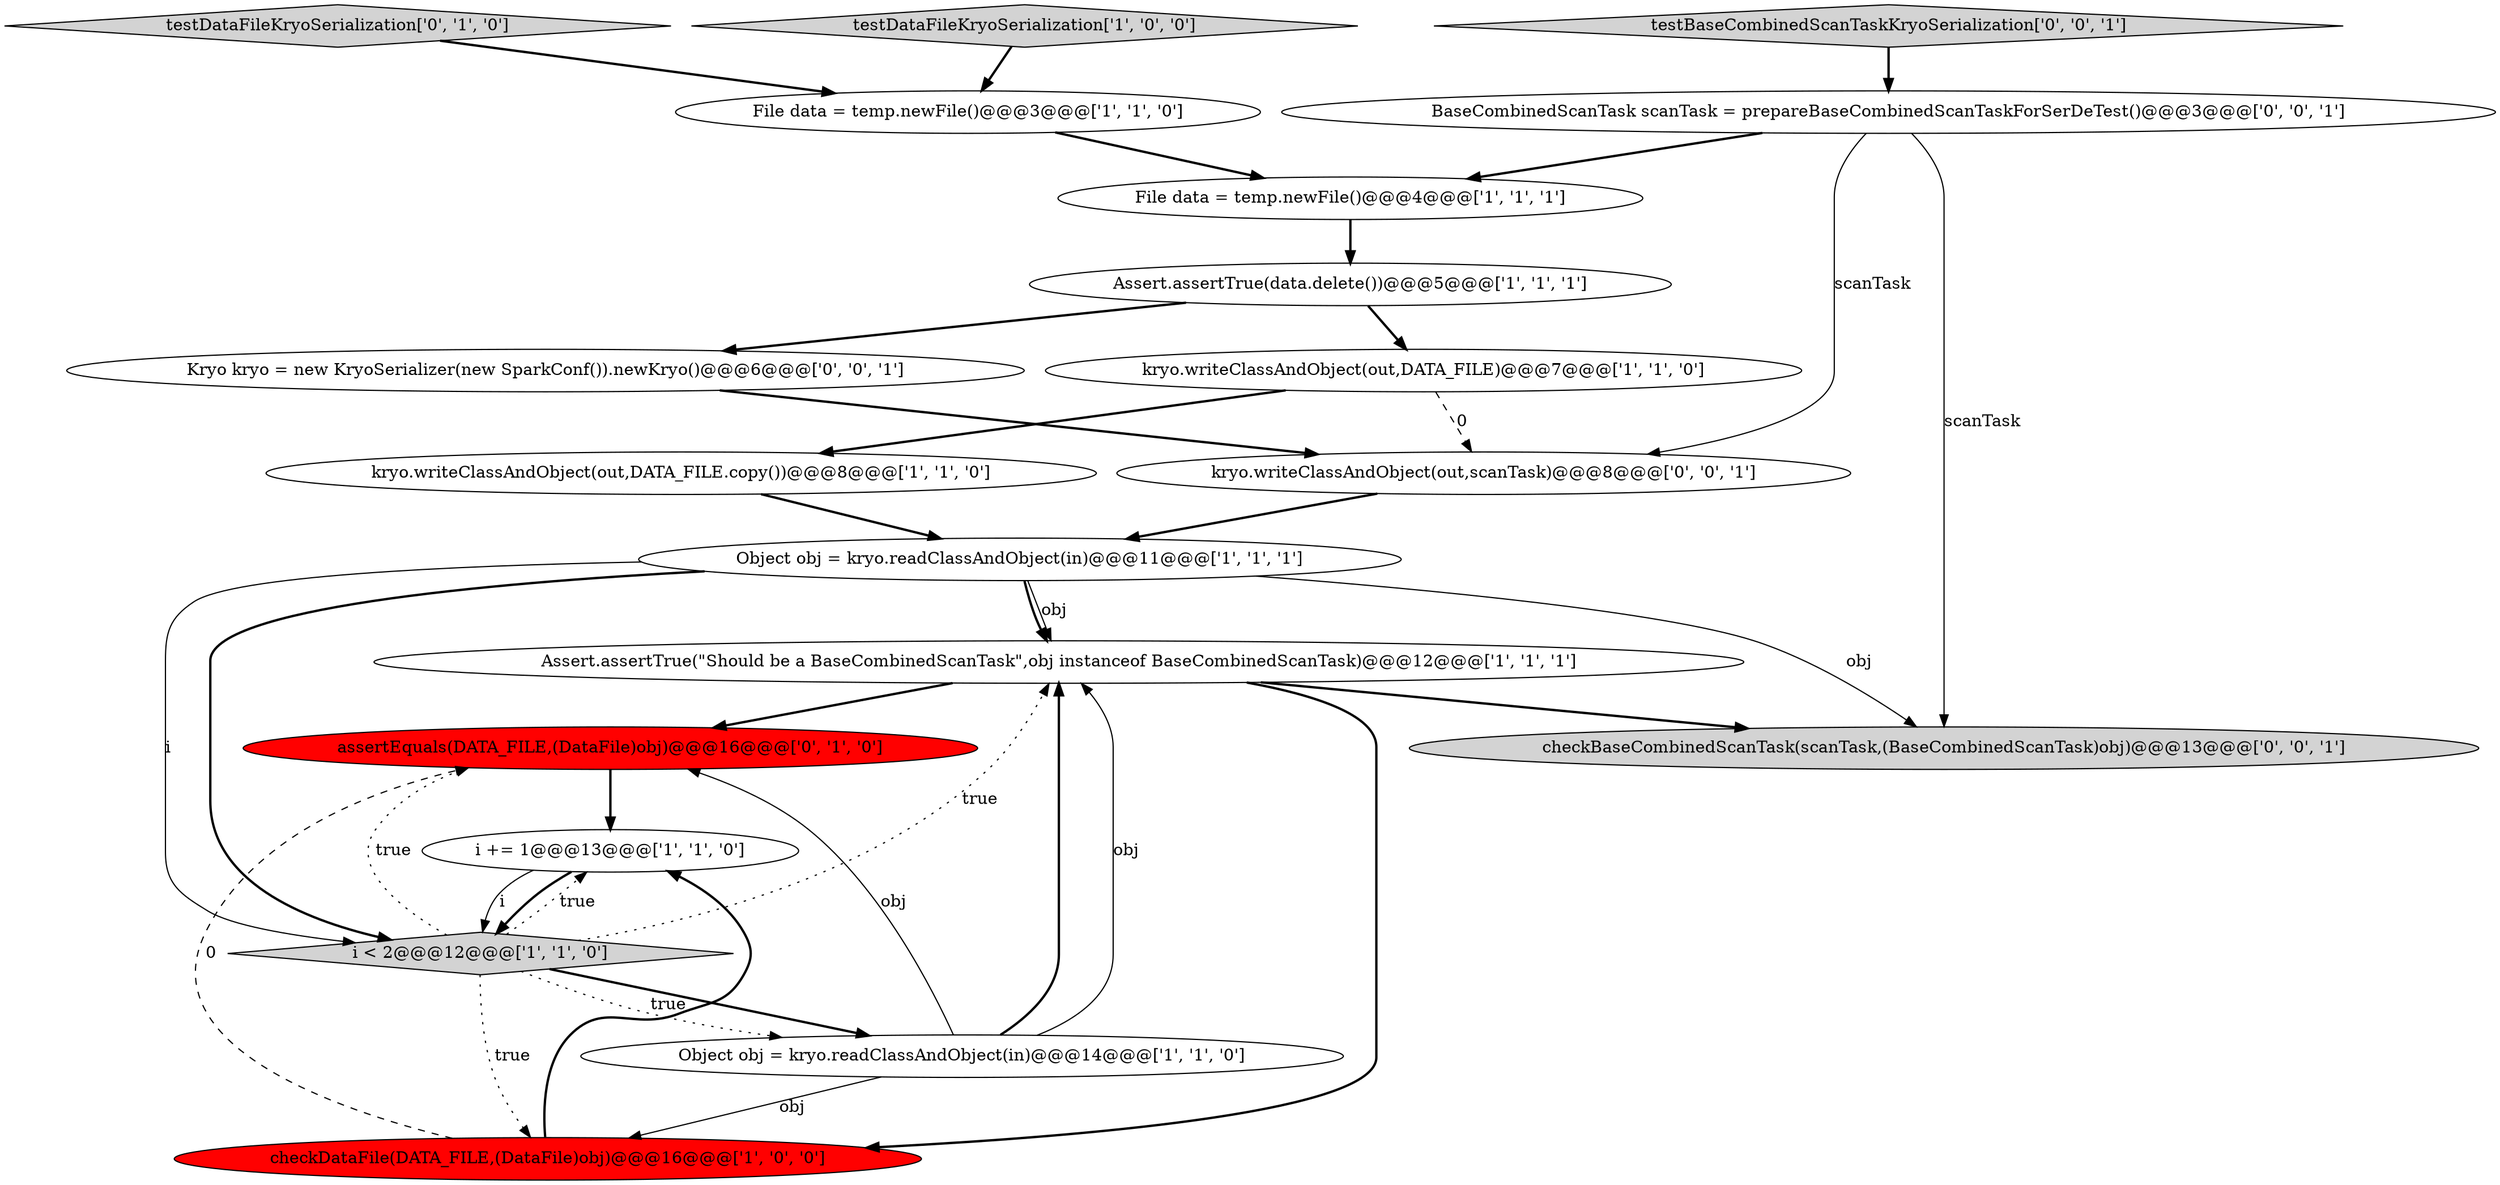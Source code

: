 digraph {
8 [style = filled, label = "testDataFileKryoSerialization['1', '0', '0']", fillcolor = lightgray, shape = diamond image = "AAA0AAABBB1BBB"];
10 [style = filled, label = "Object obj = kryo.readClassAndObject(in)@@@11@@@['1', '1', '1']", fillcolor = white, shape = ellipse image = "AAA0AAABBB1BBB"];
9 [style = filled, label = "Assert.assertTrue(data.delete())@@@5@@@['1', '1', '1']", fillcolor = white, shape = ellipse image = "AAA0AAABBB1BBB"];
16 [style = filled, label = "testBaseCombinedScanTaskKryoSerialization['0', '0', '1']", fillcolor = lightgray, shape = diamond image = "AAA0AAABBB3BBB"];
12 [style = filled, label = "assertEquals(DATA_FILE,(DataFile)obj)@@@16@@@['0', '1', '0']", fillcolor = red, shape = ellipse image = "AAA1AAABBB2BBB"];
14 [style = filled, label = "Kryo kryo = new KryoSerializer(new SparkConf()).newKryo()@@@6@@@['0', '0', '1']", fillcolor = white, shape = ellipse image = "AAA0AAABBB3BBB"];
1 [style = filled, label = "Assert.assertTrue(\"Should be a BaseCombinedScanTask\",obj instanceof BaseCombinedScanTask)@@@12@@@['1', '1', '1']", fillcolor = white, shape = ellipse image = "AAA0AAABBB1BBB"];
2 [style = filled, label = "kryo.writeClassAndObject(out,DATA_FILE.copy())@@@8@@@['1', '1', '0']", fillcolor = white, shape = ellipse image = "AAA0AAABBB1BBB"];
7 [style = filled, label = "checkDataFile(DATA_FILE,(DataFile)obj)@@@16@@@['1', '0', '0']", fillcolor = red, shape = ellipse image = "AAA1AAABBB1BBB"];
13 [style = filled, label = "testDataFileKryoSerialization['0', '1', '0']", fillcolor = lightgray, shape = diamond image = "AAA0AAABBB2BBB"];
0 [style = filled, label = "File data = temp.newFile()@@@3@@@['1', '1', '0']", fillcolor = white, shape = ellipse image = "AAA0AAABBB1BBB"];
6 [style = filled, label = "i += 1@@@13@@@['1', '1', '0']", fillcolor = white, shape = ellipse image = "AAA0AAABBB1BBB"];
4 [style = filled, label = "Object obj = kryo.readClassAndObject(in)@@@14@@@['1', '1', '0']", fillcolor = white, shape = ellipse image = "AAA0AAABBB1BBB"];
17 [style = filled, label = "BaseCombinedScanTask scanTask = prepareBaseCombinedScanTaskForSerDeTest()@@@3@@@['0', '0', '1']", fillcolor = white, shape = ellipse image = "AAA0AAABBB3BBB"];
18 [style = filled, label = "kryo.writeClassAndObject(out,scanTask)@@@8@@@['0', '0', '1']", fillcolor = white, shape = ellipse image = "AAA0AAABBB3BBB"];
11 [style = filled, label = "i < 2@@@12@@@['1', '1', '0']", fillcolor = lightgray, shape = diamond image = "AAA0AAABBB1BBB"];
5 [style = filled, label = "kryo.writeClassAndObject(out,DATA_FILE)@@@7@@@['1', '1', '0']", fillcolor = white, shape = ellipse image = "AAA0AAABBB1BBB"];
15 [style = filled, label = "checkBaseCombinedScanTask(scanTask,(BaseCombinedScanTask)obj)@@@13@@@['0', '0', '1']", fillcolor = lightgray, shape = ellipse image = "AAA0AAABBB3BBB"];
3 [style = filled, label = "File data = temp.newFile()@@@4@@@['1', '1', '1']", fillcolor = white, shape = ellipse image = "AAA0AAABBB1BBB"];
0->3 [style = bold, label=""];
10->1 [style = solid, label="obj"];
11->7 [style = dotted, label="true"];
4->7 [style = solid, label="obj"];
11->1 [style = dotted, label="true"];
1->15 [style = bold, label=""];
11->4 [style = bold, label=""];
11->12 [style = dotted, label="true"];
16->17 [style = bold, label=""];
11->4 [style = dotted, label="true"];
5->18 [style = dashed, label="0"];
2->10 [style = bold, label=""];
12->6 [style = bold, label=""];
4->12 [style = solid, label="obj"];
1->7 [style = bold, label=""];
10->11 [style = solid, label="i"];
17->15 [style = solid, label="scanTask"];
8->0 [style = bold, label=""];
3->9 [style = bold, label=""];
5->2 [style = bold, label=""];
18->10 [style = bold, label=""];
6->11 [style = solid, label="i"];
11->6 [style = dotted, label="true"];
6->11 [style = bold, label=""];
10->15 [style = solid, label="obj"];
7->6 [style = bold, label=""];
9->14 [style = bold, label=""];
1->12 [style = bold, label=""];
9->5 [style = bold, label=""];
17->3 [style = bold, label=""];
17->18 [style = solid, label="scanTask"];
7->12 [style = dashed, label="0"];
14->18 [style = bold, label=""];
4->1 [style = solid, label="obj"];
4->1 [style = bold, label=""];
10->1 [style = bold, label=""];
13->0 [style = bold, label=""];
10->11 [style = bold, label=""];
}
